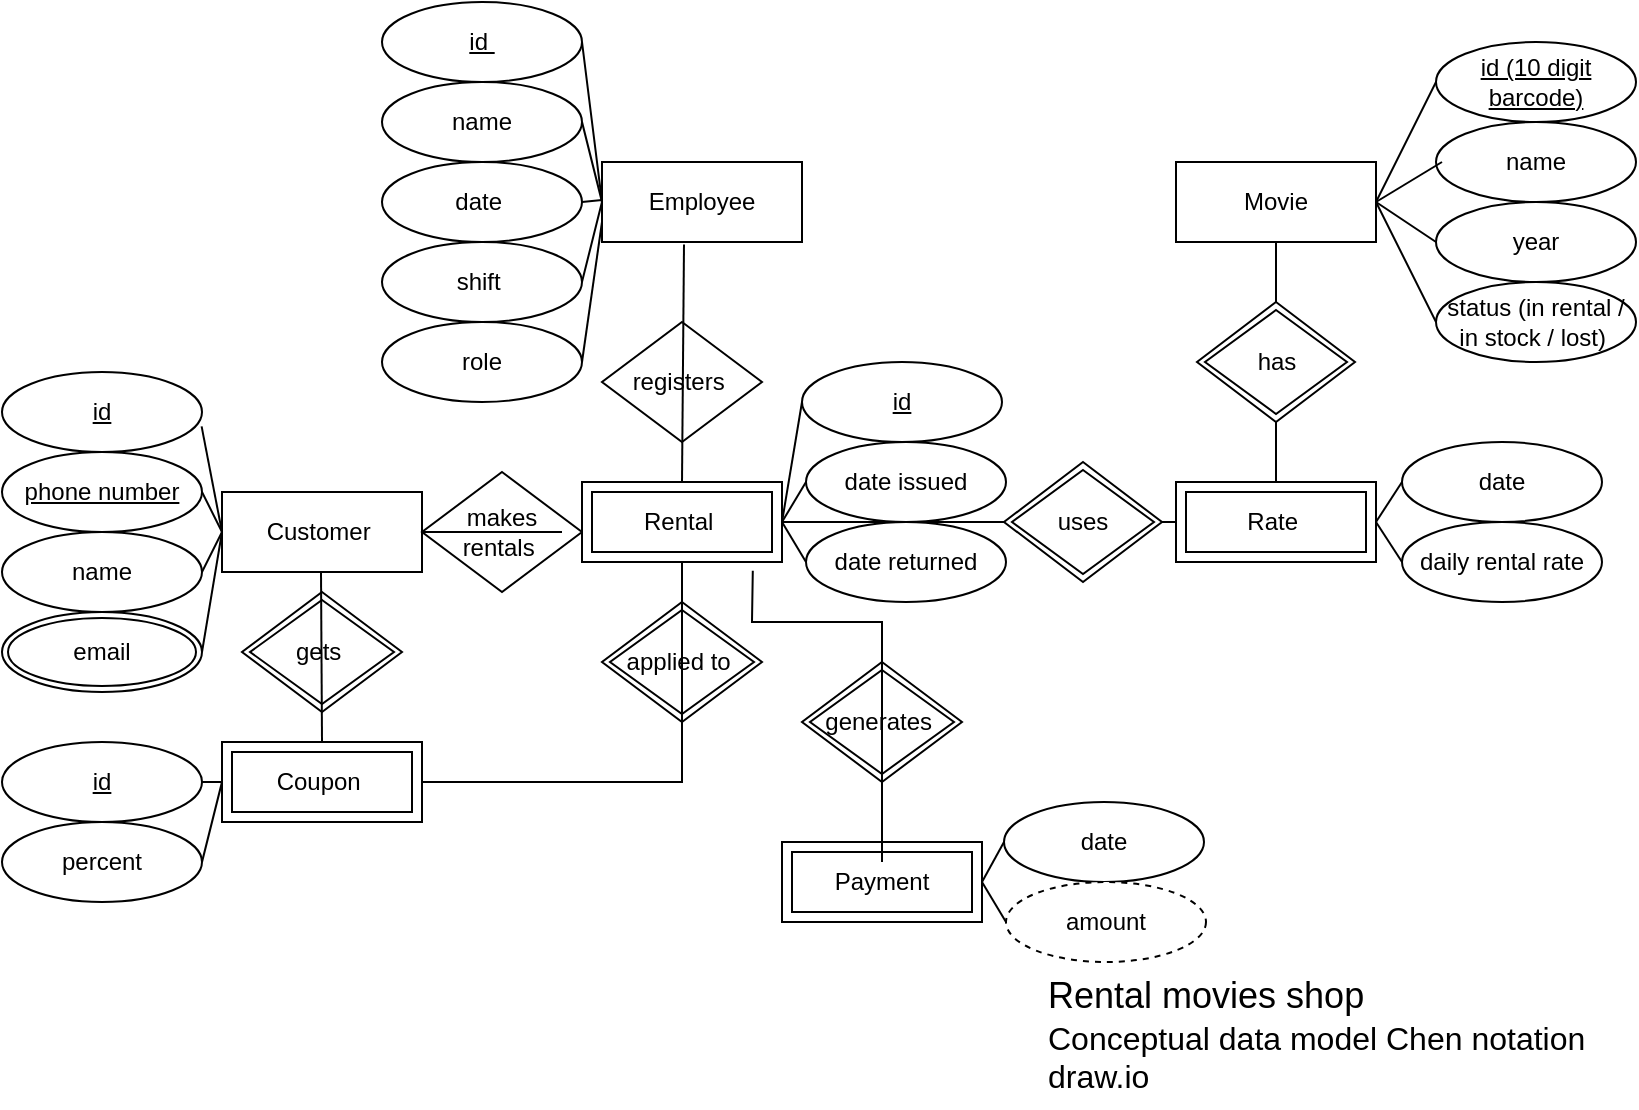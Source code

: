 <mxfile version="26.2.13">
  <diagram name="Page-1" id="b2G2cBfw3tKi4PA59Fiy">
    <mxGraphModel dx="1044" dy="535" grid="1" gridSize="10" guides="1" tooltips="1" connect="1" arrows="1" fold="1" page="1" pageScale="1" pageWidth="827" pageHeight="1169" math="0" shadow="0">
      <root>
        <mxCell id="0" />
        <mxCell id="1" parent="0" />
        <mxCell id="7OqduelqmPpx-q8XnIWb-1" value="Customer&amp;nbsp;" style="whiteSpace=wrap;html=1;align=center;" parent="1" vertex="1">
          <mxGeometry x="120" y="245" width="100" height="40" as="geometry" />
        </mxCell>
        <mxCell id="7OqduelqmPpx-q8XnIWb-2" value="Movie" style="whiteSpace=wrap;html=1;align=center;" parent="1" vertex="1">
          <mxGeometry x="597" y="80" width="100" height="40" as="geometry" />
        </mxCell>
        <mxCell id="7OqduelqmPpx-q8XnIWb-3" value="id" style="ellipse;whiteSpace=wrap;html=1;align=center;fontStyle=4;" parent="1" vertex="1">
          <mxGeometry x="10" y="185" width="100" height="40" as="geometry" />
        </mxCell>
        <mxCell id="7OqduelqmPpx-q8XnIWb-4" value="phone number" style="ellipse;whiteSpace=wrap;html=1;align=center;fontStyle=4;" parent="1" vertex="1">
          <mxGeometry x="10" y="225" width="100" height="40" as="geometry" />
        </mxCell>
        <mxCell id="7OqduelqmPpx-q8XnIWb-6" value="name" style="ellipse;whiteSpace=wrap;html=1;align=center;" parent="1" vertex="1">
          <mxGeometry x="10" y="265" width="100" height="40" as="geometry" />
        </mxCell>
        <mxCell id="7OqduelqmPpx-q8XnIWb-7" value="email" style="ellipse;shape=doubleEllipse;margin=3;whiteSpace=wrap;html=1;align=center;" parent="1" vertex="1">
          <mxGeometry x="10" y="305" width="100" height="40" as="geometry" />
        </mxCell>
        <mxCell id="7OqduelqmPpx-q8XnIWb-13" value="" style="endArrow=none;html=1;rounded=0;entryX=0;entryY=0.5;entryDx=0;entryDy=0;exitX=0.998;exitY=0.68;exitDx=0;exitDy=0;exitPerimeter=0;" parent="1" source="7OqduelqmPpx-q8XnIWb-3" edge="1">
          <mxGeometry relative="1" as="geometry">
            <mxPoint x="80" y="194.5" as="sourcePoint" />
            <mxPoint x="120" y="265" as="targetPoint" />
          </mxGeometry>
        </mxCell>
        <mxCell id="7OqduelqmPpx-q8XnIWb-14" value="" style="endArrow=none;html=1;rounded=0;exitX=1;exitY=0.5;exitDx=0;exitDy=0;" parent="1" source="7OqduelqmPpx-q8XnIWb-4" edge="1">
          <mxGeometry relative="1" as="geometry">
            <mxPoint x="90" y="204.5" as="sourcePoint" />
            <mxPoint x="120" y="265" as="targetPoint" />
          </mxGeometry>
        </mxCell>
        <mxCell id="7OqduelqmPpx-q8XnIWb-15" value="" style="endArrow=none;html=1;rounded=0;exitX=1;exitY=0.5;exitDx=0;exitDy=0;entryX=0;entryY=0.5;entryDx=0;entryDy=0;" parent="1" source="7OqduelqmPpx-q8XnIWb-6" edge="1">
          <mxGeometry relative="1" as="geometry">
            <mxPoint x="90" y="245" as="sourcePoint" />
            <mxPoint x="120" y="265" as="targetPoint" />
          </mxGeometry>
        </mxCell>
        <mxCell id="7OqduelqmPpx-q8XnIWb-16" value="" style="endArrow=none;html=1;rounded=0;entryX=0;entryY=0.5;entryDx=0;entryDy=0;exitX=1;exitY=0.5;exitDx=0;exitDy=0;" parent="1" source="7OqduelqmPpx-q8XnIWb-7" edge="1">
          <mxGeometry relative="1" as="geometry">
            <mxPoint x="90" y="204.5" as="sourcePoint" />
            <mxPoint x="120" y="265" as="targetPoint" />
            <Array as="points" />
          </mxGeometry>
        </mxCell>
        <mxCell id="7OqduelqmPpx-q8XnIWb-17" value="name" style="ellipse;whiteSpace=wrap;html=1;align=center;" parent="1" vertex="1">
          <mxGeometry x="727" y="60" width="100" height="40" as="geometry" />
        </mxCell>
        <mxCell id="7OqduelqmPpx-q8XnIWb-18" value="id (10 digit barcode)" style="ellipse;whiteSpace=wrap;html=1;align=center;fontStyle=4;" parent="1" vertex="1">
          <mxGeometry x="727" y="20" width="100" height="40" as="geometry" />
        </mxCell>
        <mxCell id="7OqduelqmPpx-q8XnIWb-19" value="year" style="ellipse;whiteSpace=wrap;html=1;align=center;" parent="1" vertex="1">
          <mxGeometry x="727" y="100" width="100" height="40" as="geometry" />
        </mxCell>
        <mxCell id="7OqduelqmPpx-q8XnIWb-20" value="status (in rental / in stock / lost)&amp;nbsp;" style="ellipse;whiteSpace=wrap;html=1;align=center;" parent="1" vertex="1">
          <mxGeometry x="727" y="140" width="100" height="40" as="geometry" />
        </mxCell>
        <mxCell id="7OqduelqmPpx-q8XnIWb-21" value="" style="endArrow=none;html=1;rounded=0;entryX=0;entryY=0.5;entryDx=0;entryDy=0;" parent="1" target="7OqduelqmPpx-q8XnIWb-18" edge="1">
          <mxGeometry relative="1" as="geometry">
            <mxPoint x="697" y="100" as="sourcePoint" />
            <mxPoint x="724" y="20" as="targetPoint" />
          </mxGeometry>
        </mxCell>
        <mxCell id="7OqduelqmPpx-q8XnIWb-23" value="" style="endArrow=none;html=1;rounded=0;entryX=0.03;entryY=0.5;entryDx=0;entryDy=0;entryPerimeter=0;" parent="1" target="7OqduelqmPpx-q8XnIWb-17" edge="1">
          <mxGeometry relative="1" as="geometry">
            <mxPoint x="697" y="100" as="sourcePoint" />
            <mxPoint x="724" y="60" as="targetPoint" />
          </mxGeometry>
        </mxCell>
        <mxCell id="7OqduelqmPpx-q8XnIWb-25" value="" style="endArrow=none;html=1;rounded=0;entryX=0;entryY=0.5;entryDx=0;entryDy=0;" parent="1" target="7OqduelqmPpx-q8XnIWb-19" edge="1">
          <mxGeometry relative="1" as="geometry">
            <mxPoint x="697" y="100" as="sourcePoint" />
            <mxPoint x="724" y="100" as="targetPoint" />
          </mxGeometry>
        </mxCell>
        <mxCell id="7OqduelqmPpx-q8XnIWb-26" value="Coupon&amp;nbsp;" style="shape=ext;margin=3;double=1;whiteSpace=wrap;html=1;align=center;" parent="1" vertex="1">
          <mxGeometry x="120" y="370" width="100" height="40" as="geometry" />
        </mxCell>
        <mxCell id="7OqduelqmPpx-q8XnIWb-27" value="id" style="ellipse;whiteSpace=wrap;html=1;align=center;fontStyle=4;" parent="1" vertex="1">
          <mxGeometry x="10" y="370" width="100" height="40" as="geometry" />
        </mxCell>
        <mxCell id="7OqduelqmPpx-q8XnIWb-28" value="percent" style="ellipse;whiteSpace=wrap;html=1;align=center;" parent="1" vertex="1">
          <mxGeometry x="10" y="410" width="100" height="40" as="geometry" />
        </mxCell>
        <mxCell id="7OqduelqmPpx-q8XnIWb-29" value="" style="endArrow=none;html=1;rounded=0;entryX=1;entryY=0.5;entryDx=0;entryDy=0;exitX=0;exitY=0.5;exitDx=0;exitDy=0;" parent="1" source="7OqduelqmPpx-q8XnIWb-26" edge="1" target="7OqduelqmPpx-q8XnIWb-27">
          <mxGeometry relative="1" as="geometry">
            <mxPoint x="130" y="380" as="sourcePoint" />
            <mxPoint x="20" y="375" as="targetPoint" />
          </mxGeometry>
        </mxCell>
        <mxCell id="7OqduelqmPpx-q8XnIWb-30" value="" style="endArrow=none;html=1;rounded=0;entryX=1;entryY=0.5;entryDx=0;entryDy=0;exitX=0;exitY=0.5;exitDx=0;exitDy=0;" parent="1" source="7OqduelqmPpx-q8XnIWb-26" target="7OqduelqmPpx-q8XnIWb-28" edge="1">
          <mxGeometry relative="1" as="geometry">
            <mxPoint x="-100" y="390" as="sourcePoint" />
            <mxPoint x="100" y="340" as="targetPoint" />
          </mxGeometry>
        </mxCell>
        <mxCell id="7OqduelqmPpx-q8XnIWb-38" value="daily rental rate" style="ellipse;whiteSpace=wrap;html=1;align=center;" parent="1" vertex="1">
          <mxGeometry x="710" y="260" width="100" height="40" as="geometry" />
        </mxCell>
        <mxCell id="7OqduelqmPpx-q8XnIWb-44" value="id" style="ellipse;whiteSpace=wrap;html=1;align=center;fontStyle=4;" parent="1" vertex="1">
          <mxGeometry x="410" y="180" width="100" height="40" as="geometry" />
        </mxCell>
        <mxCell id="7OqduelqmPpx-q8XnIWb-45" value="date issued" style="ellipse;whiteSpace=wrap;html=1;align=center;" parent="1" vertex="1">
          <mxGeometry x="412" y="220" width="100" height="40" as="geometry" />
        </mxCell>
        <mxCell id="7OqduelqmPpx-q8XnIWb-46" value="date returned" style="ellipse;whiteSpace=wrap;html=1;align=center;" parent="1" vertex="1">
          <mxGeometry x="412" y="260" width="100" height="40" as="geometry" />
        </mxCell>
        <mxCell id="7OqduelqmPpx-q8XnIWb-53" value="" style="endArrow=none;html=1;rounded=0;entryX=0;entryY=0.5;entryDx=0;entryDy=0;exitX=1;exitY=0.5;exitDx=0;exitDy=0;" parent="1" source="7OqduelqmPpx-q8XnIWb-42" target="7OqduelqmPpx-q8XnIWb-44" edge="1">
          <mxGeometry relative="1" as="geometry">
            <mxPoint x="390" y="260" as="sourcePoint" />
            <mxPoint x="520" y="260" as="targetPoint" />
          </mxGeometry>
        </mxCell>
        <mxCell id="7OqduelqmPpx-q8XnIWb-56" value="" style="endArrow=none;html=1;rounded=0;exitX=1;exitY=0.5;exitDx=0;exitDy=0;entryX=0;entryY=0.5;entryDx=0;entryDy=0;" parent="1" source="7OqduelqmPpx-q8XnIWb-42" target="7OqduelqmPpx-q8XnIWb-45" edge="1">
          <mxGeometry relative="1" as="geometry">
            <mxPoint x="370" y="260" as="sourcePoint" />
            <mxPoint x="530" y="260" as="targetPoint" />
          </mxGeometry>
        </mxCell>
        <mxCell id="7OqduelqmPpx-q8XnIWb-57" value="" style="endArrow=none;html=1;rounded=0;exitX=1;exitY=0.5;exitDx=0;exitDy=0;entryX=0;entryY=0.5;entryDx=0;entryDy=0;" parent="1" source="7OqduelqmPpx-q8XnIWb-42" target="7OqduelqmPpx-q8XnIWb-46" edge="1">
          <mxGeometry relative="1" as="geometry">
            <mxPoint x="370" y="260" as="sourcePoint" />
            <mxPoint x="530" y="260" as="targetPoint" />
          </mxGeometry>
        </mxCell>
        <mxCell id="7OqduelqmPpx-q8XnIWb-67" value="makes rentals&amp;nbsp;" style="shape=rhombus;perimeter=rhombusPerimeter;whiteSpace=wrap;html=1;align=center;" parent="1" vertex="1">
          <mxGeometry x="220" y="235" width="80" height="60" as="geometry" />
        </mxCell>
        <mxCell id="7OqduelqmPpx-q8XnIWb-70" value="" style="endArrow=none;html=1;rounded=0;entryX=0;entryY=0.5;entryDx=0;entryDy=0;" parent="1" source="7OqduelqmPpx-q8XnIWb-74" target="eQLQSzjAtMzbYq9gAk9k-32" edge="1">
          <mxGeometry relative="1" as="geometry">
            <mxPoint x="314" y="259" as="sourcePoint" />
            <mxPoint x="474" y="259" as="targetPoint" />
          </mxGeometry>
        </mxCell>
        <mxCell id="7OqduelqmPpx-q8XnIWb-72" value="" style="endArrow=none;html=1;rounded=0;exitX=0;exitY=0.5;exitDx=0;exitDy=0;" parent="1" source="7OqduelqmPpx-q8XnIWb-67" edge="1">
          <mxGeometry relative="1" as="geometry">
            <mxPoint x="190" y="265" as="sourcePoint" />
            <mxPoint x="290" y="265" as="targetPoint" />
          </mxGeometry>
        </mxCell>
        <mxCell id="7OqduelqmPpx-q8XnIWb-75" value="" style="endArrow=none;html=1;rounded=0;entryX=0;entryY=0.5;entryDx=0;entryDy=0;" parent="1" source="7OqduelqmPpx-q8XnIWb-42" target="7OqduelqmPpx-q8XnIWb-74" edge="1">
          <mxGeometry relative="1" as="geometry">
            <mxPoint x="390" y="260" as="sourcePoint" />
            <mxPoint x="620" y="260" as="targetPoint" />
          </mxGeometry>
        </mxCell>
        <mxCell id="7OqduelqmPpx-q8XnIWb-74" value="uses" style="shape=rhombus;double=1;perimeter=rhombusPerimeter;whiteSpace=wrap;html=1;align=center;" parent="1" vertex="1">
          <mxGeometry x="511" y="230" width="79" height="60" as="geometry" />
        </mxCell>
        <mxCell id="7OqduelqmPpx-q8XnIWb-77" value="gets&amp;nbsp;" style="shape=rhombus;double=1;perimeter=rhombusPerimeter;whiteSpace=wrap;html=1;align=center;" parent="1" vertex="1">
          <mxGeometry x="130" y="295" width="80" height="60" as="geometry" />
        </mxCell>
        <mxCell id="7OqduelqmPpx-q8XnIWb-80" value="" style="endArrow=none;html=1;rounded=0;" parent="1" edge="1">
          <mxGeometry relative="1" as="geometry">
            <mxPoint x="169.5" y="285" as="sourcePoint" />
            <mxPoint x="170" y="370" as="targetPoint" />
          </mxGeometry>
        </mxCell>
        <mxCell id="7OqduelqmPpx-q8XnIWb-83" value="&lt;font face=&quot;Helvetica&quot; style=&quot;font-size: 18px;&quot;&gt;Rental movies shop&amp;nbsp;&lt;/font&gt;&lt;div&gt;&lt;font face=&quot;Helvetica&quot; size=&quot;3&quot;&gt;Conceptual data model&amp;nbsp;&lt;span style=&quot;background-color: rgb(255, 255, 255);&quot;&gt;Chen notation&lt;/span&gt;&lt;/font&gt;&lt;/div&gt;&lt;div&gt;&lt;font face=&quot;Helvetica&quot; size=&quot;3&quot;&gt;&lt;span style=&quot;background-color: rgb(255, 255, 255);&quot;&gt;draw.io&lt;/span&gt;&lt;/font&gt;&lt;/div&gt;" style="text;strokeColor=none;fillColor=none;spacingLeft=4;spacingRight=4;overflow=hidden;rotatable=0;points=[[0,0.5],[1,0.5]];portConstraint=eastwest;fontSize=12;whiteSpace=wrap;html=1;" parent="1" vertex="1">
          <mxGeometry x="527" y="480" width="300" height="70" as="geometry" />
        </mxCell>
        <mxCell id="MuXi6b6GsRCbb1i_XY5X-6" value="Employee" style="whiteSpace=wrap;html=1;align=center;" parent="1" vertex="1">
          <mxGeometry x="310" y="80" width="100" height="40" as="geometry" />
        </mxCell>
        <mxCell id="MuXi6b6GsRCbb1i_XY5X-9" value="registers&amp;nbsp;" style="shape=rhombus;perimeter=rhombusPerimeter;whiteSpace=wrap;html=1;align=center;" parent="1" vertex="1">
          <mxGeometry x="310" y="160" width="80" height="60" as="geometry" />
        </mxCell>
        <mxCell id="MuXi6b6GsRCbb1i_XY5X-14" value="" style="endArrow=none;html=1;rounded=0;entryX=0.5;entryY=0;entryDx=0;entryDy=0;exitX=0.41;exitY=1.03;exitDx=0;exitDy=0;exitPerimeter=0;" parent="1" source="MuXi6b6GsRCbb1i_XY5X-6" target="7OqduelqmPpx-q8XnIWb-42" edge="1">
          <mxGeometry relative="1" as="geometry">
            <mxPoint x="350" y="130" as="sourcePoint" />
            <mxPoint x="339.5" y="187.5" as="targetPoint" />
          </mxGeometry>
        </mxCell>
        <mxCell id="MuXi6b6GsRCbb1i_XY5X-16" value="id&amp;nbsp;" style="ellipse;whiteSpace=wrap;html=1;align=center;fontStyle=4;" parent="1" vertex="1">
          <mxGeometry x="200" width="100" height="40" as="geometry" />
        </mxCell>
        <mxCell id="MuXi6b6GsRCbb1i_XY5X-17" value="name" style="ellipse;whiteSpace=wrap;html=1;align=center;" parent="1" vertex="1">
          <mxGeometry x="200" y="40" width="100" height="40" as="geometry" />
        </mxCell>
        <mxCell id="MuXi6b6GsRCbb1i_XY5X-18" value="date&amp;nbsp;" style="ellipse;whiteSpace=wrap;html=1;align=center;" parent="1" vertex="1">
          <mxGeometry x="200" y="80" width="100" height="40" as="geometry" />
        </mxCell>
        <mxCell id="MuXi6b6GsRCbb1i_XY5X-19" value="shift&amp;nbsp;" style="ellipse;whiteSpace=wrap;html=1;align=center;" parent="1" vertex="1">
          <mxGeometry x="200" y="120" width="100" height="40" as="geometry" />
        </mxCell>
        <mxCell id="MuXi6b6GsRCbb1i_XY5X-24" value="" style="endArrow=none;html=1;rounded=0;exitX=1;exitY=0.5;exitDx=0;exitDy=0;" parent="1" source="MuXi6b6GsRCbb1i_XY5X-18" edge="1">
          <mxGeometry relative="1" as="geometry">
            <mxPoint x="150" y="99" as="sourcePoint" />
            <mxPoint x="310" y="99" as="targetPoint" />
          </mxGeometry>
        </mxCell>
        <mxCell id="MuXi6b6GsRCbb1i_XY5X-26" value="" style="endArrow=none;html=1;rounded=0;exitX=1;exitY=0.5;exitDx=0;exitDy=0;" parent="1" source="MuXi6b6GsRCbb1i_XY5X-19" edge="1">
          <mxGeometry relative="1" as="geometry">
            <mxPoint x="150" y="100" as="sourcePoint" />
            <mxPoint x="310" y="100" as="targetPoint" />
          </mxGeometry>
        </mxCell>
        <mxCell id="MuXi6b6GsRCbb1i_XY5X-28" value="" style="endArrow=none;html=1;rounded=0;exitX=1;exitY=0.5;exitDx=0;exitDy=0;" parent="1" edge="1" source="MuXi6b6GsRCbb1i_XY5X-17">
          <mxGeometry relative="1" as="geometry">
            <mxPoint x="300" y="80" as="sourcePoint" />
            <mxPoint x="310" y="100" as="targetPoint" />
          </mxGeometry>
        </mxCell>
        <mxCell id="MuXi6b6GsRCbb1i_XY5X-29" value="" style="endArrow=none;html=1;rounded=0;entryX=0;entryY=0.5;entryDx=0;entryDy=0;exitX=1;exitY=0.5;exitDx=0;exitDy=0;" parent="1" source="MuXi6b6GsRCbb1i_XY5X-16" target="MuXi6b6GsRCbb1i_XY5X-6" edge="1">
          <mxGeometry relative="1" as="geometry">
            <mxPoint x="290" y="50" as="sourcePoint" />
            <mxPoint x="440" y="34.5" as="targetPoint" />
          </mxGeometry>
        </mxCell>
        <mxCell id="MuXi6b6GsRCbb1i_XY5X-31" value="" style="endArrow=none;html=1;rounded=0;entryX=0;entryY=0.5;entryDx=0;entryDy=0;" parent="1" target="7OqduelqmPpx-q8XnIWb-42" edge="1">
          <mxGeometry relative="1" as="geometry">
            <mxPoint x="390" y="260" as="sourcePoint" />
            <mxPoint x="511" y="260" as="targetPoint" />
          </mxGeometry>
        </mxCell>
        <mxCell id="7OqduelqmPpx-q8XnIWb-42" value="Rental&amp;nbsp;" style="shape=ext;margin=3;double=1;whiteSpace=wrap;html=1;align=center;" parent="1" vertex="1">
          <mxGeometry x="300" y="240" width="100" height="40" as="geometry" />
        </mxCell>
        <mxCell id="eQLQSzjAtMzbYq9gAk9k-3" value="applied to&amp;nbsp;" style="shape=rhombus;double=1;perimeter=rhombusPerimeter;whiteSpace=wrap;html=1;align=center;" vertex="1" parent="1">
          <mxGeometry x="310" y="300" width="80" height="60" as="geometry" />
        </mxCell>
        <mxCell id="eQLQSzjAtMzbYq9gAk9k-10" value="" style="endArrow=none;html=1;rounded=0;exitX=1;exitY=0.5;exitDx=0;exitDy=0;entryX=0.5;entryY=1;entryDx=0;entryDy=0;" edge="1" parent="1" target="7OqduelqmPpx-q8XnIWb-42">
          <mxGeometry relative="1" as="geometry">
            <mxPoint x="220" y="390" as="sourcePoint" />
            <mxPoint x="470" y="390" as="targetPoint" />
            <Array as="points">
              <mxPoint x="350" y="390" />
            </Array>
          </mxGeometry>
        </mxCell>
        <mxCell id="eQLQSzjAtMzbYq9gAk9k-11" value="role" style="ellipse;whiteSpace=wrap;html=1;align=center;" vertex="1" parent="1">
          <mxGeometry x="200" y="160" width="100" height="40" as="geometry" />
        </mxCell>
        <mxCell id="eQLQSzjAtMzbYq9gAk9k-12" value="Payment" style="shape=ext;margin=3;double=1;whiteSpace=wrap;html=1;align=center;" vertex="1" parent="1">
          <mxGeometry x="400" y="420" width="100" height="40" as="geometry" />
        </mxCell>
        <mxCell id="eQLQSzjAtMzbYq9gAk9k-16" value="date" style="ellipse;whiteSpace=wrap;html=1;align=center;" vertex="1" parent="1">
          <mxGeometry x="511" y="400" width="100" height="40" as="geometry" />
        </mxCell>
        <mxCell id="eQLQSzjAtMzbYq9gAk9k-20" value="" style="endArrow=none;html=1;rounded=0;exitX=1;exitY=0.5;exitDx=0;exitDy=0;entryX=0;entryY=0.5;entryDx=0;entryDy=0;" edge="1" parent="1" source="eQLQSzjAtMzbYq9gAk9k-12" target="eQLQSzjAtMzbYq9gAk9k-30">
          <mxGeometry relative="1" as="geometry">
            <mxPoint x="332" y="510" as="sourcePoint" />
            <mxPoint x="512" y="470" as="targetPoint" />
          </mxGeometry>
        </mxCell>
        <mxCell id="eQLQSzjAtMzbYq9gAk9k-21" value="" style="endArrow=none;html=1;rounded=0;exitX=1;exitY=0.5;exitDx=0;exitDy=0;entryX=0;entryY=0.5;entryDx=0;entryDy=0;" edge="1" parent="1" source="eQLQSzjAtMzbYq9gAk9k-12" target="eQLQSzjAtMzbYq9gAk9k-16">
          <mxGeometry relative="1" as="geometry">
            <mxPoint x="412" y="510" as="sourcePoint" />
            <mxPoint x="512" y="430" as="targetPoint" />
          </mxGeometry>
        </mxCell>
        <mxCell id="eQLQSzjAtMzbYq9gAk9k-23" value="generates&amp;nbsp;" style="shape=rhombus;double=1;perimeter=rhombusPerimeter;whiteSpace=wrap;html=1;align=center;" vertex="1" parent="1">
          <mxGeometry x="410" y="330" width="80" height="60" as="geometry" />
        </mxCell>
        <mxCell id="eQLQSzjAtMzbYq9gAk9k-27" value="" style="endArrow=none;html=1;rounded=0;entryX=0.854;entryY=1.11;entryDx=0;entryDy=0;entryPerimeter=0;" edge="1" parent="1" target="7OqduelqmPpx-q8XnIWb-42">
          <mxGeometry relative="1" as="geometry">
            <mxPoint x="450" y="430" as="sourcePoint" />
            <mxPoint x="750" y="280" as="targetPoint" />
            <Array as="points">
              <mxPoint x="450" y="310" />
              <mxPoint x="385" y="310" />
            </Array>
          </mxGeometry>
        </mxCell>
        <mxCell id="eQLQSzjAtMzbYq9gAk9k-28" value="" style="endArrow=none;html=1;rounded=0;entryX=0;entryY=0.5;entryDx=0;entryDy=0;" edge="1" parent="1" target="7OqduelqmPpx-q8XnIWb-20">
          <mxGeometry relative="1" as="geometry">
            <mxPoint x="697" y="100" as="sourcePoint" />
            <mxPoint x="728" y="150" as="targetPoint" />
          </mxGeometry>
        </mxCell>
        <mxCell id="eQLQSzjAtMzbYq9gAk9k-29" value="" style="endArrow=none;html=1;rounded=0;exitX=1;exitY=0.5;exitDx=0;exitDy=0;entryX=0;entryY=0.75;entryDx=0;entryDy=0;" edge="1" parent="1" source="eQLQSzjAtMzbYq9gAk9k-11" target="MuXi6b6GsRCbb1i_XY5X-6">
          <mxGeometry relative="1" as="geometry">
            <mxPoint x="310" y="180" as="sourcePoint" />
            <mxPoint x="460" y="179" as="targetPoint" />
          </mxGeometry>
        </mxCell>
        <mxCell id="eQLQSzjAtMzbYq9gAk9k-30" value="amount" style="ellipse;whiteSpace=wrap;html=1;align=center;dashed=1;" vertex="1" parent="1">
          <mxGeometry x="512" y="440" width="100" height="40" as="geometry" />
        </mxCell>
        <mxCell id="eQLQSzjAtMzbYq9gAk9k-32" value="Rate&amp;nbsp;" style="shape=ext;margin=3;double=1;whiteSpace=wrap;html=1;align=center;" vertex="1" parent="1">
          <mxGeometry x="597" y="240" width="100" height="40" as="geometry" />
        </mxCell>
        <mxCell id="eQLQSzjAtMzbYq9gAk9k-34" value="date" style="ellipse;whiteSpace=wrap;html=1;align=center;" vertex="1" parent="1">
          <mxGeometry x="710" y="220" width="100" height="40" as="geometry" />
        </mxCell>
        <mxCell id="eQLQSzjAtMzbYq9gAk9k-35" value="" style="endArrow=none;html=1;rounded=0;exitX=0.5;exitY=1;exitDx=0;exitDy=0;entryX=0.5;entryY=0;entryDx=0;entryDy=0;" edge="1" parent="1" source="eQLQSzjAtMzbYq9gAk9k-37" target="eQLQSzjAtMzbYq9gAk9k-32">
          <mxGeometry relative="1" as="geometry">
            <mxPoint x="470" y="230" as="sourcePoint" />
            <mxPoint x="630" y="230" as="targetPoint" />
          </mxGeometry>
        </mxCell>
        <mxCell id="eQLQSzjAtMzbYq9gAk9k-38" value="" style="endArrow=none;html=1;rounded=0;exitX=0.5;exitY=1;exitDx=0;exitDy=0;entryX=0.5;entryY=0;entryDx=0;entryDy=0;" edge="1" parent="1" source="7OqduelqmPpx-q8XnIWb-2" target="eQLQSzjAtMzbYq9gAk9k-37">
          <mxGeometry relative="1" as="geometry">
            <mxPoint x="647" y="120" as="sourcePoint" />
            <mxPoint x="647" y="240" as="targetPoint" />
          </mxGeometry>
        </mxCell>
        <mxCell id="eQLQSzjAtMzbYq9gAk9k-37" value="has" style="shape=rhombus;double=1;perimeter=rhombusPerimeter;whiteSpace=wrap;html=1;align=center;" vertex="1" parent="1">
          <mxGeometry x="607.5" y="150" width="79" height="60" as="geometry" />
        </mxCell>
        <mxCell id="eQLQSzjAtMzbYq9gAk9k-39" value="" style="endArrow=none;html=1;rounded=0;exitX=0;exitY=0.5;exitDx=0;exitDy=0;entryX=1;entryY=0.5;entryDx=0;entryDy=0;" edge="1" parent="1" source="eQLQSzjAtMzbYq9gAk9k-34" target="eQLQSzjAtMzbYq9gAk9k-32">
          <mxGeometry relative="1" as="geometry">
            <mxPoint x="430" y="270" as="sourcePoint" />
            <mxPoint x="590" y="270" as="targetPoint" />
          </mxGeometry>
        </mxCell>
        <mxCell id="eQLQSzjAtMzbYq9gAk9k-40" value="" style="endArrow=none;html=1;rounded=0;entryX=0;entryY=0.5;entryDx=0;entryDy=0;" edge="1" parent="1" target="7OqduelqmPpx-q8XnIWb-38">
          <mxGeometry relative="1" as="geometry">
            <mxPoint x="697" y="260" as="sourcePoint" />
            <mxPoint x="857" y="260" as="targetPoint" />
          </mxGeometry>
        </mxCell>
      </root>
    </mxGraphModel>
  </diagram>
</mxfile>
